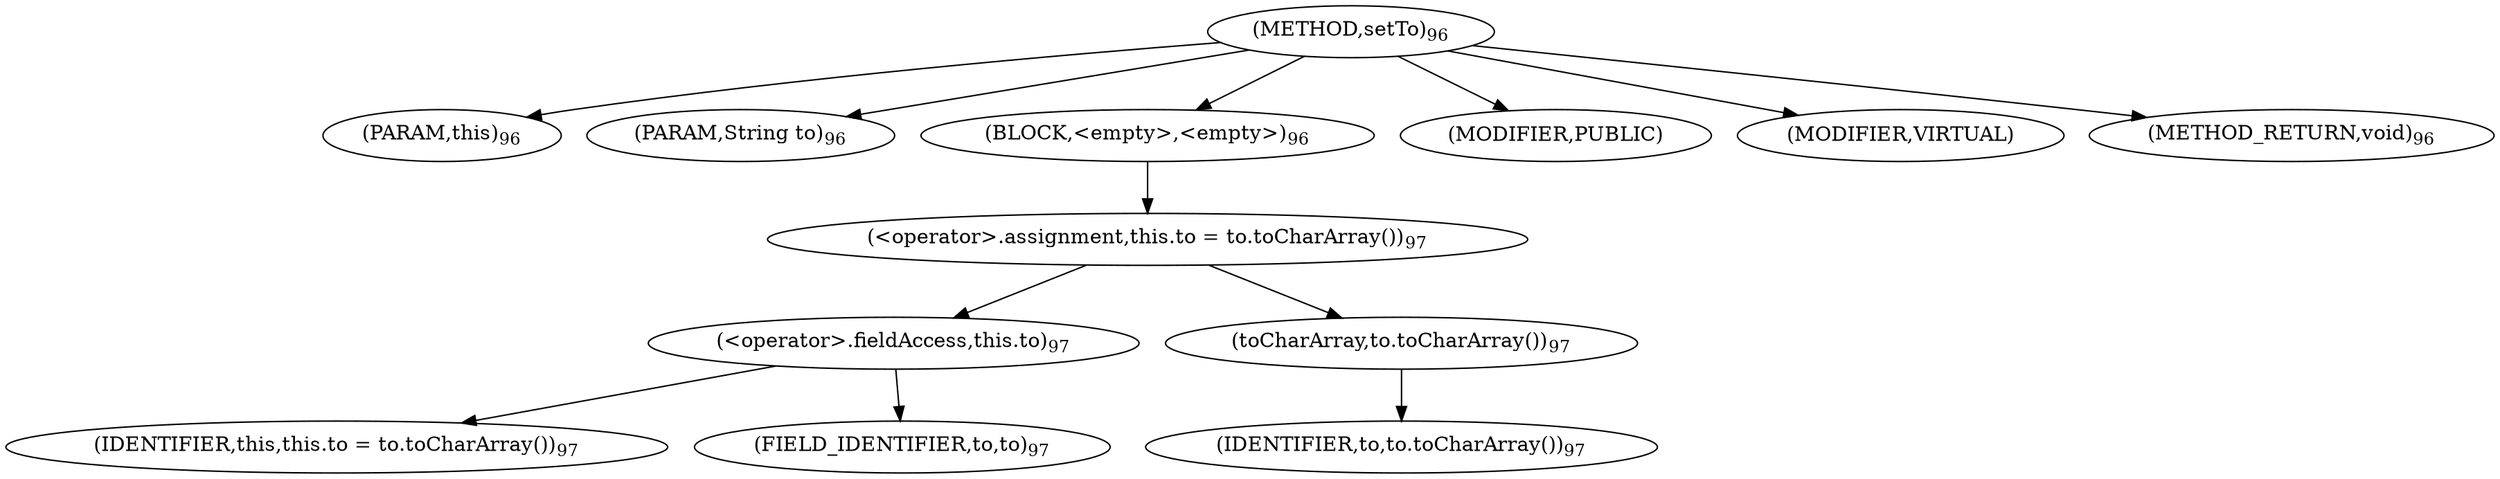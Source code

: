 digraph "setTo" {  
"93" [label = <(METHOD,setTo)<SUB>96</SUB>> ]
"4" [label = <(PARAM,this)<SUB>96</SUB>> ]
"94" [label = <(PARAM,String to)<SUB>96</SUB>> ]
"95" [label = <(BLOCK,&lt;empty&gt;,&lt;empty&gt;)<SUB>96</SUB>> ]
"96" [label = <(&lt;operator&gt;.assignment,this.to = to.toCharArray())<SUB>97</SUB>> ]
"97" [label = <(&lt;operator&gt;.fieldAccess,this.to)<SUB>97</SUB>> ]
"3" [label = <(IDENTIFIER,this,this.to = to.toCharArray())<SUB>97</SUB>> ]
"98" [label = <(FIELD_IDENTIFIER,to,to)<SUB>97</SUB>> ]
"99" [label = <(toCharArray,to.toCharArray())<SUB>97</SUB>> ]
"100" [label = <(IDENTIFIER,to,to.toCharArray())<SUB>97</SUB>> ]
"101" [label = <(MODIFIER,PUBLIC)> ]
"102" [label = <(MODIFIER,VIRTUAL)> ]
"103" [label = <(METHOD_RETURN,void)<SUB>96</SUB>> ]
  "93" -> "4" 
  "93" -> "94" 
  "93" -> "95" 
  "93" -> "101" 
  "93" -> "102" 
  "93" -> "103" 
  "95" -> "96" 
  "96" -> "97" 
  "96" -> "99" 
  "97" -> "3" 
  "97" -> "98" 
  "99" -> "100" 
}
